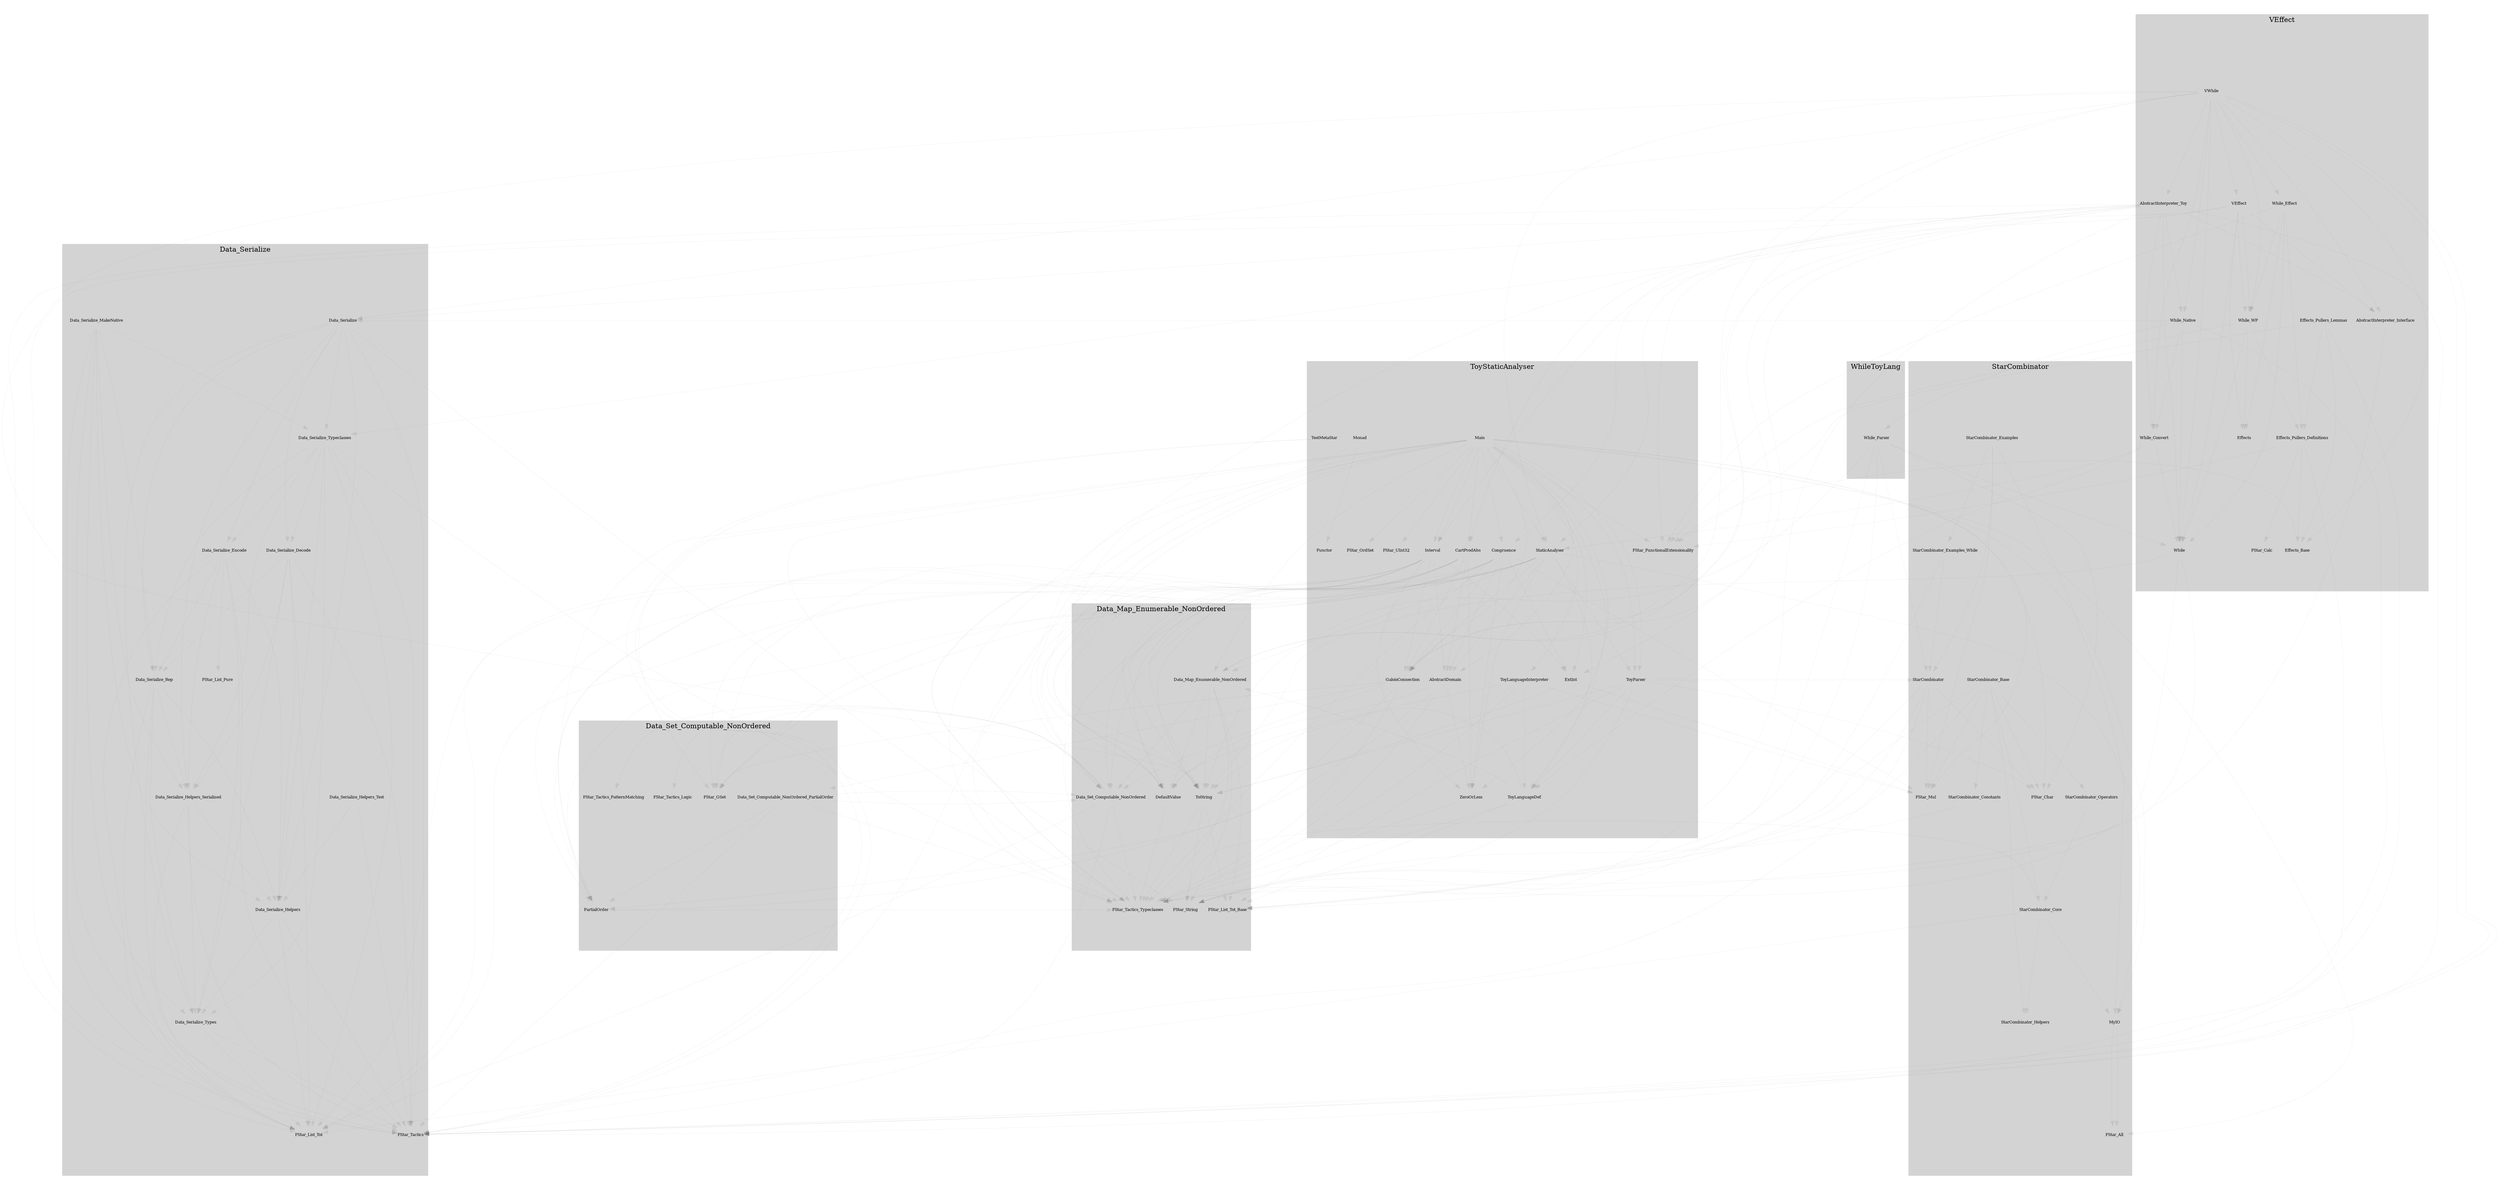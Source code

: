 digraph G {subgraph cluster_Data_Map_Enumerable_NonOrdered {
   style=filled;
   color=lightgrey;
   label="Data_Map_Enumerable_NonOrdered";
      node [shape=none, margin=0, fontsize=8] Data_Map_Enumerable_NonOrdered -> Data_Set_Computable_NonOrdered[color="#00000011",penwidth=0.5];
   node [shape=none, margin=0, fontsize=8] Data_Map_Enumerable_NonOrdered -> FStar_String[color="#00000011",penwidth=0.5];
   node [shape=none, margin=0, fontsize=8] Data_Map_Enumerable_NonOrdered -> ToString[color="#00000011",penwidth=0.5];
   node [shape=none, margin=0, fontsize=8] Data_Map_Enumerable_NonOrdered -> FStar_Tactics_Typeclasses[color="#00000011",penwidth=0.5];
   node [shape=none, margin=0, fontsize=8] Data_Map_Enumerable_NonOrdered -> DefaultValue[color="#00000011",penwidth=0.5];
   node [shape=none, margin=0, fontsize=8] Data_Map_Enumerable_NonOrdered -> FStar_List_Tot_Base[color="#00000011",penwidth=0.5];
}


subgraph cluster_Data_Serialize {
   style=filled;
   color=lightgrey;
   label="Data_Serialize";
      node [shape=none, margin=0, fontsize=8] Data_Serialize_Decode -> FStar_Tactics[color="#00000011",penwidth=0.5];
   node [shape=none, margin=0, fontsize=8] Data_Serialize_Decode -> FStar_List_Tot[color="#00000011",penwidth=0.5];
   node [shape=none, margin=0, fontsize=8] Data_Serialize_Decode -> Data_Serialize_Helpers[color="#00000011",penwidth=0.5];
   node [shape=none, margin=0, fontsize=8] Data_Serialize_Decode -> Data_Serialize_Helpers_Serialized[color="#00000011",penwidth=0.5];
   node [shape=none, margin=0, fontsize=8] Data_Serialize_Decode -> Data_Serialize_Types[color="#00000011",penwidth=0.5];
   node [shape=none, margin=0, fontsize=8] Data_Serialize_Decode -> Data_Serialize_Rep[color="#00000011",penwidth=0.5];
   node [shape=none, margin=0, fontsize=8] Data_Serialize_Encode -> FStar_Tactics[color="#00000011",penwidth=0.5];
   node [shape=none, margin=0, fontsize=8] Data_Serialize_Encode -> FStar_List_Tot[color="#00000011",penwidth=0.5];
   node [shape=none, margin=0, fontsize=8] Data_Serialize_Encode -> FStar_List_Pure[color="#00000011",penwidth=0.5];
   node [shape=none, margin=0, fontsize=8] Data_Serialize_Encode -> Data_Serialize_Helpers[color="#00000011",penwidth=0.5];
   node [shape=none, margin=0, fontsize=8] Data_Serialize_Encode -> Data_Serialize_Helpers_Serialized[color="#00000011",penwidth=0.5];
   node [shape=none, margin=0, fontsize=8] Data_Serialize_Encode -> Data_Serialize_Types[color="#00000011",penwidth=0.5];
   node [shape=none, margin=0, fontsize=8] Data_Serialize_Encode -> Data_Serialize_Rep[color="#00000011",penwidth=0.5];
   node [shape=none, margin=0, fontsize=8] Data_Serialize -> FStar_Tactics[color="#00000011",penwidth=0.5];
   node [shape=none, margin=0, fontsize=8] Data_Serialize -> FStar_Tactics_Typeclasses[color="#00000011",penwidth=0.5];
   node [shape=none, margin=0, fontsize=8] Data_Serialize -> Data_Serialize_Types[color="#00000011",penwidth=0.5];
   node [shape=none, margin=0, fontsize=8] Data_Serialize -> Data_Serialize_Encode[color="#00000011",penwidth=0.5];
   node [shape=none, margin=0, fontsize=8] Data_Serialize -> Data_Serialize_Decode[color="#00000011",penwidth=0.5];
   node [shape=none, margin=0, fontsize=8] Data_Serialize -> Data_Serialize_Helpers[color="#00000011",penwidth=0.5];
   node [shape=none, margin=0, fontsize=8] Data_Serialize -> Data_Serialize_Helpers_Serialized[color="#00000011",penwidth=0.5];
   node [shape=none, margin=0, fontsize=8] Data_Serialize -> Data_Serialize_Typeclasses[color="#00000011",penwidth=0.5];
   node [shape=none, margin=0, fontsize=8] Data_Serialize -> Data_Serialize_Rep[color="#00000011",penwidth=0.5];
   node [shape=none, margin=0, fontsize=8] Data_Serialize_Helpers -> FStar_Tactics[color="#00000011",penwidth=0.5];
   node [shape=none, margin=0, fontsize=8] Data_Serialize_Helpers -> FStar_List_Tot[color="#00000011",penwidth=0.5];
   node [shape=none, margin=0, fontsize=8] Data_Serialize_Helpers -> Data_Serialize_Types[color="#00000011",penwidth=0.5];
   node [shape=none, margin=0, fontsize=8] Data_Serialize_Helpers_Serialized -> Data_Serialize_Types[color="#00000011",penwidth=0.5];
   node [shape=none, margin=0, fontsize=8] Data_Serialize_Helpers_Serialized -> Data_Serialize_Helpers[color="#00000011",penwidth=0.5];
   node [shape=none, margin=0, fontsize=8] Data_Serialize_Helpers_Serialized -> FStar_Tactics[color="#00000011",penwidth=0.5];
   node [shape=none, margin=0, fontsize=8] Data_Serialize_Helpers_Serialized -> FStar_List_Tot[color="#00000011",penwidth=0.5];
   node [shape=none, margin=0, fontsize=8] Data_Serialize_Helpers_Test -> Data_Serialize_Helpers[color="#00000011",penwidth=0.5];
   node [shape=none, margin=0, fontsize=8] Data_Serialize_Helpers_Test -> FStar_Tactics[color="#00000011",penwidth=0.5];
   node [shape=none, margin=0, fontsize=8] Data_Serialize_Rep -> Data_Serialize_Helpers[color="#00000011",penwidth=0.5];
   node [shape=none, margin=0, fontsize=8] Data_Serialize_Rep -> Data_Serialize_Helpers_Serialized[color="#00000011",penwidth=0.5];
   node [shape=none, margin=0, fontsize=8] Data_Serialize_Rep -> Data_Serialize_Types[color="#00000011",penwidth=0.5];
   node [shape=none, margin=0, fontsize=8] Data_Serialize_Rep -> FStar_Tactics[color="#00000011",penwidth=0.5];
   node [shape=none, margin=0, fontsize=8] Data_Serialize_Rep -> FStar_List_Tot[color="#00000011",penwidth=0.5];
   node [shape=none, margin=0, fontsize=8] Data_Serialize_MakeNative -> FStar_Tactics[color="#00000011",penwidth=0.5];
   node [shape=none, margin=0, fontsize=8] Data_Serialize_MakeNative -> FStar_List_Tot[color="#00000011",penwidth=0.5];
   node [shape=none, margin=0, fontsize=8] Data_Serialize_MakeNative -> Data_Serialize_Helpers[color="#00000011",penwidth=0.5];
   node [shape=none, margin=0, fontsize=8] Data_Serialize_MakeNative -> Data_Serialize_Helpers_Serialized[color="#00000011",penwidth=0.5];
   node [shape=none, margin=0, fontsize=8] Data_Serialize_MakeNative -> Data_Serialize_Types[color="#00000011",penwidth=0.5];
   node [shape=none, margin=0, fontsize=8] Data_Serialize_MakeNative -> Data_Serialize_Typeclasses[color="#00000011",penwidth=0.5];
   node [shape=none, margin=0, fontsize=8] Data_Serialize_MakeNative -> Data_Serialize_Rep[color="#00000011",penwidth=0.5];
   node [shape=none, margin=0, fontsize=8] Data_Serialize_Typeclasses -> FStar_Tactics[color="#00000011",penwidth=0.5];
   node [shape=none, margin=0, fontsize=8] Data_Serialize_Typeclasses -> FStar_Tactics_Typeclasses[color="#00000011",penwidth=0.5];
   node [shape=none, margin=0, fontsize=8] Data_Serialize_Typeclasses -> Data_Serialize_Types[color="#00000011",penwidth=0.5];
   node [shape=none, margin=0, fontsize=8] Data_Serialize_Typeclasses -> FStar_List_Tot[color="#00000011",penwidth=0.5];
   node [shape=none, margin=0, fontsize=8] Data_Serialize_Typeclasses -> Data_Serialize_Encode[color="#00000011",penwidth=0.5];
   node [shape=none, margin=0, fontsize=8] Data_Serialize_Typeclasses -> Data_Serialize_Decode[color="#00000011",penwidth=0.5];
   node [shape=none, margin=0, fontsize=8] Data_Serialize_Typeclasses -> Data_Serialize_Helpers[color="#00000011",penwidth=0.5];
   node [shape=none, margin=0, fontsize=8] Data_Serialize_Typeclasses -> Data_Serialize_Helpers_Serialized[color="#00000011",penwidth=0.5];
   node [shape=none, margin=0, fontsize=8] Data_Serialize_Typeclasses -> Data_Serialize_Rep[color="#00000011",penwidth=0.5];
   node [shape=none, margin=0, fontsize=8] Data_Serialize_Types -> FStar_Tactics[color="#00000011",penwidth=0.5];
   node [shape=none, margin=0, fontsize=8] Data_Serialize_Types -> FStar_List_Tot[color="#00000011",penwidth=0.5];
}


subgraph cluster_Data_Set_Computable_NonOrdered {
   style=filled;
   color=lightgrey;
   label="Data_Set_Computable_NonOrdered";
      node [shape=none, margin=0, fontsize=8] Data_Set_Computable_NonOrdered -> FStar_GSet[color="#00000011",penwidth=0.5];
   node [shape=none, margin=0, fontsize=8] Data_Set_Computable_NonOrdered -> FStar_Tactics[color="#00000011",penwidth=0.5];
   node [shape=none, margin=0, fontsize=8] Data_Set_Computable_NonOrdered -> FStar_Tactics_Typeclasses[color="#00000011",penwidth=0.5];
   node [shape=none, margin=0, fontsize=8] Data_Set_Computable_NonOrdered -> FStar_List_Tot[color="#00000011",penwidth=0.5];
   node [shape=none, margin=0, fontsize=8] Data_Set_Computable_NonOrdered -> FStar_Tactics_PatternMatching[color="#00000011",penwidth=0.5];
   node [shape=none, margin=0, fontsize=8] Data_Set_Computable_NonOrdered -> FStar_Tactics_Logic[color="#00000011",penwidth=0.5];
   node [shape=none, margin=0, fontsize=8] Data_Set_Computable_NonOrdered_PartialOrder -> Data_Set_Computable_NonOrdered[color="#00000011",penwidth=0.5];
   node [shape=none, margin=0, fontsize=8] Data_Set_Computable_NonOrdered_PartialOrder -> Data_Set_Computable_NonOrdered[color="#00000011",penwidth=0.5];
   node [shape=none, margin=0, fontsize=8] Data_Set_Computable_NonOrdered_PartialOrder -> PartialOrder[color="#00000011",penwidth=0.5];
   node [shape=none, margin=0, fontsize=8] Data_Set_Computable_NonOrdered_PartialOrder -> FStar_Tactics[color="#00000011",penwidth=0.5];
   node [shape=none, margin=0, fontsize=8] Data_Set_Computable_NonOrdered_PartialOrder -> FStar_Tactics_Typeclasses[color="#00000011",penwidth=0.5];
}


subgraph cluster_DefaultValue {
   style=filled;
   color=lightgrey;
   label="DefaultValue";
      node [shape=none, margin=0, fontsize=8] DefaultValue -> FStar_Tactics_Typeclasses[color="#00000011",penwidth=0.5];
}


subgraph cluster_PartialOrder {
   style=filled;
   color=lightgrey;
   label="PartialOrder";
      node [shape=none, margin=0, fontsize=8] PartialOrder -> FStar_Tactics_Typeclasses[color="#00000011",penwidth=0.5];
}


subgraph cluster_StarCombinator {
   style=filled;
   color=lightgrey;
   label="StarCombinator";
      node [shape=none, margin=0, fontsize=8] MyIO -> FStar_All[color="#00000011",penwidth=0.5];
   node [shape=none, margin=0, fontsize=8] StarCombinator_Base -> StarCombinator_Core[color="#00000011",penwidth=0.5];
   node [shape=none, margin=0, fontsize=8] StarCombinator_Base -> StarCombinator_Helpers[color="#00000011",penwidth=0.5];
   node [shape=none, margin=0, fontsize=8] StarCombinator_Base -> StarCombinator_Operators[color="#00000011",penwidth=0.5];
   node [shape=none, margin=0, fontsize=8] StarCombinator_Base -> FStar_String[color="#00000011",penwidth=0.5];
   node [shape=none, margin=0, fontsize=8] StarCombinator_Base -> FStar_Char[color="#00000011",penwidth=0.5];
   node [shape=none, margin=0, fontsize=8] StarCombinator_Base -> StarCombinator_Constants[color="#00000011",penwidth=0.5];
   node [shape=none, margin=0, fontsize=8] StarCombinator_Base -> FStar_List_Tot_Base[color="#00000011",penwidth=0.5];
   node [shape=none, margin=0, fontsize=8] StarCombinator_Base -> FStar_Mul[color="#00000011",penwidth=0.5];
   node [shape=none, margin=0, fontsize=8] StarCombinator_Constants -> FStar_String[color="#00000011",penwidth=0.5];
   node [shape=none, margin=0, fontsize=8] StarCombinator_Core -> FStar_List_Tot[color="#00000011",penwidth=0.5];
   node [shape=none, margin=0, fontsize=8] StarCombinator_Core -> FStar_String[color="#00000011",penwidth=0.5];
   node [shape=none, margin=0, fontsize=8] StarCombinator_Core -> StarCombinator_Helpers[color="#00000011",penwidth=0.5];
   node [shape=none, margin=0, fontsize=8] StarCombinator_Core -> MyIO[color="#00000011",penwidth=0.5];
   node [shape=none, margin=0, fontsize=8] StarCombinator_Examples -> StarCombinator[color="#00000011",penwidth=0.5];
   node [shape=none, margin=0, fontsize=8] StarCombinator_Examples -> MyIO[color="#00000011",penwidth=0.5];
   node [shape=none, margin=0, fontsize=8] StarCombinator_Examples -> FStar_Mul[color="#00000011",penwidth=0.5];
   node [shape=none, margin=0, fontsize=8] StarCombinator_Examples -> StarCombinator_Examples_While[color="#00000011",penwidth=0.5];
   node [shape=none, margin=0, fontsize=8] StarCombinator_Examples_While -> StarCombinator[color="#00000011",penwidth=0.5];
   node [shape=none, margin=0, fontsize=8] StarCombinator_Examples_While -> FStar_List_Tot_Base[color="#00000011",penwidth=0.5];
   node [shape=none, margin=0, fontsize=8] StarCombinator -> FStar_String[color="#00000011",penwidth=0.5];
   node [shape=none, margin=0, fontsize=8] StarCombinator -> FStar_Char[color="#00000011",penwidth=0.5];
   node [shape=none, margin=0, fontsize=8] StarCombinator -> FStar_Mul[color="#00000011",penwidth=0.5];
   node [shape=none, margin=0, fontsize=8] StarCombinator -> FStar_List_Tot_Base[color="#00000011",penwidth=0.5];
   node [shape=none, margin=0, fontsize=8] StarCombinator -> FStar_Tactics[color="#00000011",penwidth=0.5];

   node [shape=none, margin=0, fontsize=8] StarCombinator_Operators -> StarCombinator_Core[color="#00000011",penwidth=0.5];
}


subgraph cluster_ToString {
   style=filled;
   color=lightgrey;
   label="ToString";
      node [shape=none, margin=0, fontsize=8] ToString -> FStar_Tactics_Typeclasses[color="#00000011",penwidth=0.5];
   node [shape=none, margin=0, fontsize=8] ToString -> FStar_String[color="#00000011",penwidth=0.5];
   node [shape=none, margin=0, fontsize=8] ToString -> FStar_List_Tot_Base[color="#00000011",penwidth=0.5];
}


subgraph cluster_ToyStaticAnalyser {
   style=filled;
   color=lightgrey;
   label="ToyStaticAnalyser";
      node [shape=none, margin=0, fontsize=8] AbstractDomain -> PartialOrder[color="#00000011",penwidth=0.5];
   node [shape=none, margin=0, fontsize=8] AbstractDomain -> DefaultValue[color="#00000011",penwidth=0.5];
   node [shape=none, margin=0, fontsize=8] AbstractDomain -> FStar_Tactics_Typeclasses[color="#00000011",penwidth=0.5];
   node [shape=none, margin=0, fontsize=8] AbstractDomain -> ZeroOrLess[color="#00000011",penwidth=0.5];
   node [shape=none, margin=0, fontsize=8] CartProdAbs -> AbstractDomain[color="#00000011",penwidth=0.5];
   node [shape=none, margin=0, fontsize=8] CartProdAbs -> PartialOrder[color="#00000011",penwidth=0.5];
   node [shape=none, margin=0, fontsize=8] CartProdAbs -> FStar_Tactics_Typeclasses[color="#00000011",penwidth=0.5];
   node [shape=none, margin=0, fontsize=8] CartProdAbs -> DefaultValue[color="#00000011",penwidth=0.5];
   node [shape=none, margin=0, fontsize=8] CartProdAbs -> ToString[color="#00000011",penwidth=0.5];
   node [shape=none, margin=0, fontsize=8] CartProdAbs -> ZeroOrLess[color="#00000011",penwidth=0.5];
   node [shape=none, margin=0, fontsize=8] CartProdAbs -> GaloisConnection[color="#00000011",penwidth=0.5];
   node [shape=none, margin=0, fontsize=8] CartProdAbs -> FStar_GSet[color="#00000011",penwidth=0.5];
   node [shape=none, margin=0, fontsize=8] CartProdAbs -> Data_Set_Computable_NonOrdered[color="#00000011",penwidth=0.5];
   node [shape=none, margin=0, fontsize=8] Congruence -> ExtInt[color="#00000011",penwidth=0.5];
   node [shape=none, margin=0, fontsize=8] Congruence -> PartialOrder[color="#00000011",penwidth=0.5];
   node [shape=none, margin=0, fontsize=8] Congruence -> FStar_List_Tot[color="#00000011",penwidth=0.5];
   node [shape=none, margin=0, fontsize=8] Congruence -> FStar_Tactics_Typeclasses[color="#00000011",penwidth=0.5];
   node [shape=none, margin=0, fontsize=8] Congruence -> ToString[color="#00000011",penwidth=0.5];
   node [shape=none, margin=0, fontsize=8] Congruence -> AbstractDomain[color="#00000011",penwidth=0.5];
   node [shape=none, margin=0, fontsize=8] Congruence -> GaloisConnection[color="#00000011",penwidth=0.5];
   node [shape=none, margin=0, fontsize=8] Congruence -> DefaultValue[color="#00000011",penwidth=0.5];
   node [shape=none, margin=0, fontsize=8] Congruence -> ZeroOrLess[color="#00000011",penwidth=0.5];
   node [shape=none, margin=0, fontsize=8] Congruence -> FStar_GSet[color="#00000011",penwidth=0.5];
   node [shape=none, margin=0, fontsize=8] Congruence -> Data_Set_Computable_NonOrdered[color="#00000011",penwidth=0.5];
   node [shape=none, margin=0, fontsize=8] Congruence -> FStar_Mul[color="#00000011",penwidth=0.5];
   node [shape=none, margin=0, fontsize=8] ExtInt -> FStar_Mul[color="#00000011",penwidth=0.5];
   node [shape=none, margin=0, fontsize=8] ExtInt -> ToString[color="#00000011",penwidth=0.5];
   node [shape=none, margin=0, fontsize=8] GaloisConnection -> FStar_Tactics_Typeclasses[color="#00000011",penwidth=0.5];
   node [shape=none, margin=0, fontsize=8] GaloisConnection -> PartialOrder[color="#00000011",penwidth=0.5];
   node [shape=none, margin=0, fontsize=8] GaloisConnection -> Data_Set_Computable_NonOrdered[color="#00000011",penwidth=0.5];
   node [shape=none, margin=0, fontsize=8] GaloisConnection -> FStar_GSet[color="#00000011",penwidth=0.5];
   node [shape=none, margin=0, fontsize=8] GaloisConnection -> Data_Set_Computable_NonOrdered_PartialOrder[color="#00000011",penwidth=0.5];
   node [shape=none, margin=0, fontsize=8] Interval -> ExtInt[color="#00000011",penwidth=0.5];
   node [shape=none, margin=0, fontsize=8] Interval -> PartialOrder[color="#00000011",penwidth=0.5];
   node [shape=none, margin=0, fontsize=8] Interval -> FStar_List_Tot[color="#00000011",penwidth=0.5];
   node [shape=none, margin=0, fontsize=8] Interval -> FStar_Tactics_Typeclasses[color="#00000011",penwidth=0.5];
   node [shape=none, margin=0, fontsize=8] Interval -> ToString[color="#00000011",penwidth=0.5];
   node [shape=none, margin=0, fontsize=8] Interval -> AbstractDomain[color="#00000011",penwidth=0.5];
   node [shape=none, margin=0, fontsize=8] Interval -> GaloisConnection[color="#00000011",penwidth=0.5];
   node [shape=none, margin=0, fontsize=8] Interval -> DefaultValue[color="#00000011",penwidth=0.5];
   node [shape=none, margin=0, fontsize=8] Interval -> ZeroOrLess[color="#00000011",penwidth=0.5];
   node [shape=none, margin=0, fontsize=8] Interval -> FStar_GSet[color="#00000011",penwidth=0.5];
   node [shape=none, margin=0, fontsize=8] Interval -> Data_Set_Computable_NonOrdered[color="#00000011",penwidth=0.5];
   node [shape=none, margin=0, fontsize=8] Main -> FStar_FunctionalExtensionality[color="#00000011",penwidth=0.5];
   node [shape=none, margin=0, fontsize=8] Main -> FStar_GSet[color="#00000011",penwidth=0.5];
   node [shape=none, margin=0, fontsize=8] Main -> Data_Set_Computable_NonOrdered[color="#00000011",penwidth=0.5];
   node [shape=none, margin=0, fontsize=8] Main -> Interval[color="#00000011",penwidth=0.5];
   node [shape=none, margin=0, fontsize=8] Main -> FStar_Tactics[color="#00000011",penwidth=0.5];
   node [shape=none, margin=0, fontsize=8] Main -> FStar_Tactics_Typeclasses[color="#00000011",penwidth=0.5];
   node [shape=none, margin=0, fontsize=8] Main -> ExtInt[color="#00000011",penwidth=0.5];
   node [shape=none, margin=0, fontsize=8] Main -> FStar_Mul[color="#00000011",penwidth=0.5];
   node [shape=none, margin=0, fontsize=8] Main -> PartialOrder[color="#00000011",penwidth=0.5];
   node [shape=none, margin=0, fontsize=8] Main -> GaloisConnection[color="#00000011",penwidth=0.5];
   node [shape=none, margin=0, fontsize=8] Main -> DefaultValue[color="#00000011",penwidth=0.5];
   node [shape=none, margin=0, fontsize=8] Main -> ToyLanguageDef[color="#00000011",penwidth=0.5];
   node [shape=none, margin=0, fontsize=8] Main -> ToyLanguageInterpreter[color="#00000011",penwidth=0.5];
   node [shape=none, margin=0, fontsize=8] Main -> ToString[color="#00000011",penwidth=0.5];
   node [shape=none, margin=0, fontsize=8] Main -> Data_Map_Enumerable_NonOrdered[color="#00000011",penwidth=0.5];
   node [shape=none, margin=0, fontsize=8] Main -> AbstractDomain[color="#00000011",penwidth=0.5];
   node [shape=none, margin=0, fontsize=8] Main -> ZeroOrLess[color="#00000011",penwidth=0.5];
   node [shape=none, margin=0, fontsize=8] Main -> StaticAnalyser[color="#00000011",penwidth=0.5];
   node [shape=none, margin=0, fontsize=8] Main -> Congruence[color="#00000011",penwidth=0.5];
   node [shape=none, margin=0, fontsize=8] Main -> Interval[color="#00000011",penwidth=0.5];
   node [shape=none, margin=0, fontsize=8] Main -> CartProdAbs[color="#00000011",penwidth=0.5];
   node [shape=none, margin=0, fontsize=8] Main -> ToyParser[color="#00000011",penwidth=0.5];
   node [shape=none, margin=0, fontsize=8] Main -> FStar_OrdSet[color="#00000011",penwidth=0.5];
   node [shape=none, margin=0, fontsize=8] Main -> MyIO[color="#00000011",penwidth=0.5];
   node [shape=none, margin=0, fontsize=8] Main -> FStar_String[color="#00000011",penwidth=0.5];
   node [shape=none, margin=0, fontsize=8] Main -> FStar_Char[color="#00000011",penwidth=0.5];
   node [shape=none, margin=0, fontsize=8] Main -> FStar_UInt32[color="#00000011",penwidth=0.5];
   node [shape=none, margin=0, fontsize=8] Main -> ToyParser[color="#00000011",penwidth=0.5];
   node [shape=none, margin=0, fontsize=8] Main -> FStar_All[color="#00000011",penwidth=0.5];
   node [shape=none, margin=0, fontsize=8] Monad -> FStar_Tactics_Typeclasses[color="#00000011",penwidth=0.5];
   node [shape=none, margin=0, fontsize=8] Monad -> Functor[color="#00000011",penwidth=0.5];
   node [shape=none, margin=0, fontsize=8] MyIO -> FStar_All[color="#00000011",penwidth=0.5];
   node [shape=none, margin=0, fontsize=8] StaticAnalyser -> FStar_GSet[color="#00000011",penwidth=0.5];
   node [shape=none, margin=0, fontsize=8] StaticAnalyser -> Data_Set_Computable_NonOrdered[color="#00000011",penwidth=0.5];
   node [shape=none, margin=0, fontsize=8] StaticAnalyser -> FStar_Tactics_Typeclasses[color="#00000011",penwidth=0.5];
   node [shape=none, margin=0, fontsize=8] StaticAnalyser -> GaloisConnection[color="#00000011",penwidth=0.5];
   node [shape=none, margin=0, fontsize=8] StaticAnalyser -> ToyLanguageDef[color="#00000011",penwidth=0.5];
   node [shape=none, margin=0, fontsize=8] StaticAnalyser -> Data_Map_Enumerable_NonOrdered[color="#00000011",penwidth=0.5];
   node [shape=none, margin=0, fontsize=8] StaticAnalyser -> AbstractDomain[color="#00000011",penwidth=0.5];
   node [shape=none, margin=0, fontsize=8] StaticAnalyser -> ZeroOrLess[color="#00000011",penwidth=0.5];
   node [shape=none, margin=0, fontsize=8] StaticAnalyser -> PartialOrder[color="#00000011",penwidth=0.5];
   node [shape=none, margin=0, fontsize=8] StaticAnalyser -> ToyParser[color="#00000011",penwidth=0.5];
   node [shape=none, margin=0, fontsize=8] StaticAnalyser -> FStar_List_Tot[color="#00000011",penwidth=0.5];
   node [shape=none, margin=0, fontsize=8] StaticAnalyser -> ToString[color="#00000011",penwidth=0.5];
   node [shape=none, margin=0, fontsize=8] StaticAnalyser -> MyIO[color="#00000011",penwidth=0.5];
   node [shape=none, margin=0, fontsize=8] TestMetaStar -> FStar_Tactics[color="#00000011",penwidth=0.5];
   node [shape=none, margin=0, fontsize=8] TestMetaStar -> FStar_Tactics[color="#00000011",penwidth=0.5];
   node [shape=none, margin=0, fontsize=8] ToyLanguageDef -> FStar_Tactics_Typeclasses[color="#00000011",penwidth=0.5];
   node [shape=none, margin=0, fontsize=8] ToyLanguageDef -> ToString[color="#00000011",penwidth=0.5];
   node [shape=none, margin=0, fontsize=8] ToyLanguageDef -> Data_Map_Enumerable_NonOrdered[color="#00000011",penwidth=0.5];
   node [shape=none, margin=0, fontsize=8] ToyLanguageDef -> FStar_List_Tot_Base[color="#00000011",penwidth=0.5];
   node [shape=none, margin=0, fontsize=8] ToyLanguageInterpreter -> ToyLanguageDef[color="#00000011",penwidth=0.5];
   node [shape=none, margin=0, fontsize=8] ToyLanguageInterpreter -> DefaultValue[color="#00000011",penwidth=0.5];
   node [shape=none, margin=0, fontsize=8] ToyLanguageInterpreter -> FStar_Mul[color="#00000011",penwidth=0.5];
   node [shape=none, margin=0, fontsize=8] ToyLanguageInterpreter -> FStar_Tactics_Typeclasses[color="#00000011",penwidth=0.5];
   node [shape=none, margin=0, fontsize=8] ToyParser -> FStar_String[color="#00000011",penwidth=0.5];
   node [shape=none, margin=0, fontsize=8] ToyParser -> FStar_Char[color="#00000011",penwidth=0.5];
   node [shape=none, margin=0, fontsize=8] ToyParser -> FStar_List_Tot_Base[color="#00000011",penwidth=0.5];
   node [shape=none, margin=0, fontsize=8] ToyParser -> ToyLanguageDef[color="#00000011",penwidth=0.5];
   node [shape=none, margin=0, fontsize=8] ToyParser -> StarCombinator[color="#00000011",penwidth=0.5];
   node [shape=none, margin=0, fontsize=8] ToyParser -> ToString[color="#00000011",penwidth=0.5];
   node [shape=none, margin=0, fontsize=8] ZeroOrLess -> FStar_Tactics_Typeclasses[color="#00000011",penwidth=0.5];
}


subgraph cluster_VEffect {
   style=filled;
   color=lightgrey;
   label="VEffect";
      node [shape=none, margin=0, fontsize=8] AbstractInterpreter_Interface -> FStar_Tactics_Typeclasses[color="#00000011",penwidth=0.5];
   node [shape=none, margin=0, fontsize=8] AbstractInterpreter_Toy -> AbstractInterpreter_Interface[color="#00000011",penwidth=0.5];
   node [shape=none, margin=0, fontsize=8] AbstractInterpreter_Toy -> StaticAnalyser[color="#00000011",penwidth=0.5];
   node [shape=none, margin=0, fontsize=8] AbstractInterpreter_Toy -> While[color="#00000011",penwidth=0.5];
   node [shape=none, margin=0, fontsize=8] AbstractInterpreter_Toy -> While_Convert[color="#00000011",penwidth=0.5];
   node [shape=none, margin=0, fontsize=8] AbstractInterpreter_Toy -> While_Native[color="#00000011",penwidth=0.5];
   node [shape=none, margin=0, fontsize=8] AbstractInterpreter_Toy -> Interval[color="#00000011",penwidth=0.5];
   node [shape=none, margin=0, fontsize=8] AbstractInterpreter_Toy -> Congruence[color="#00000011",penwidth=0.5];
   node [shape=none, margin=0, fontsize=8] AbstractInterpreter_Toy -> Data_Map_Enumerable_NonOrdered[color="#00000011",penwidth=0.5];
   node [shape=none, margin=0, fontsize=8] AbstractInterpreter_Toy -> FStar_List_Tot[color="#00000011",penwidth=0.5];
   node [shape=none, margin=0, fontsize=8] AbstractInterpreter_Toy -> GaloisConnection[color="#00000011",penwidth=0.5];
   node [shape=none, margin=0, fontsize=8] AbstractInterpreter_Toy -> FStar_Tactics_Typeclasses[color="#00000011",penwidth=0.5];
   node [shape=none, margin=0, fontsize=8] AbstractInterpreter_Toy -> CartProdAbs[color="#00000011",penwidth=0.5];
   node [shape=none, margin=0, fontsize=8] AbstractInterpreter_Toy -> Data_Serialize[color="#00000011",penwidth=0.5];
   node [shape=none, margin=0, fontsize=8] AbstractInterpreter_Toy -> Data_Serialize_Typeclasses[color="#00000011",penwidth=0.5];
   node [shape=none, margin=0, fontsize=8] AbstractInterpreter_Toy -> DefaultValue[color="#00000011",penwidth=0.5];
   node [shape=none, margin=0, fontsize=8] AbstractInterpreter_Toy -> ExtInt[color="#00000011",penwidth=0.5];
   node [shape=none, margin=0, fontsize=8] AbstractInterpreter_Toy -> FStar_Tactics[color="#00000011",penwidth=0.5];
   node [shape=none, margin=0, fontsize=8] Effects_Base -> FStar_FunctionalExtensionality[color="#00000011",penwidth=0.5];

   node [shape=none, margin=0, fontsize=8] Effects_Pullers_Definitions -> Effects_Base[color="#00000011",penwidth=0.5];
   node [shape=none, margin=0, fontsize=8] Effects_Pullers_Definitions -> FStar_Tactics[color="#00000011",penwidth=0.5];
   node [shape=none, margin=0, fontsize=8] Effects_Pullers_Definitions -> FStar_Calc[color="#00000011",penwidth=0.5];
   node [shape=none, margin=0, fontsize=8] Effects_Pullers_Definitions -> FStar_FunctionalExtensionality[color="#00000011",penwidth=0.5];
   node [shape=none, margin=0, fontsize=8] Effects_Pullers_Lemmas -> FStar_Tactics[color="#00000011",penwidth=0.5];
   node [shape=none, margin=0, fontsize=8] Effects_Pullers_Lemmas -> Effects_Base[color="#00000011",penwidth=0.5];
   node [shape=none, margin=0, fontsize=8] Effects_Pullers_Lemmas -> Effects_Pullers_Definitions[color="#00000011",penwidth=0.5];
   node [shape=none, margin=0, fontsize=8] Effects_Pullers_Lemmas -> FStar_FunctionalExtensionality[color="#00000011",penwidth=0.5];

   node [shape=none, margin=0, fontsize=8] VEffect -> Effects[color="#00000011",penwidth=0.5];
   node [shape=none, margin=0, fontsize=8] VEffect -> AbstractInterpreter_Interface[color="#00000011",penwidth=0.5];
   node [shape=none, margin=0, fontsize=8] VEffect -> While[color="#00000011",penwidth=0.5];
   node [shape=none, margin=0, fontsize=8] VEffect -> While_WP[color="#00000011",penwidth=0.5];
   node [shape=none, margin=0, fontsize=8] VEffect -> FStar_FunctionalExtensionality[color="#00000011",penwidth=0.5];
   node [shape=none, margin=0, fontsize=8] VEffect -> FStar_Tactics[color="#00000011",penwidth=0.5];
   node [shape=none, margin=0, fontsize=8] VEffect -> While_WP[color="#00000011",penwidth=0.5];
   node [shape=none, margin=0, fontsize=8] While_Effect -> While[color="#00000011",penwidth=0.5];
   node [shape=none, margin=0, fontsize=8] While_Effect -> While_WP[color="#00000011",penwidth=0.5];
   node [shape=none, margin=0, fontsize=8] While_Effect -> Effects[color="#00000011",penwidth=0.5];
   node [shape=none, margin=0, fontsize=8] While_Effect -> FStar_FunctionalExtensionality[color="#00000011",penwidth=0.5];
   node [shape=none, margin=0, fontsize=8] While_Effect -> Effects_Pullers_Definitions[color="#00000011",penwidth=0.5];
   node [shape=none, margin=0, fontsize=8] While_WP -> While[color="#00000011",penwidth=0.5];
   node [shape=none, margin=0, fontsize=8] While_WP -> Effects[color="#00000011",penwidth=0.5];
   node [shape=none, margin=0, fontsize=8] While_WP -> FStar_FunctionalExtensionality[color="#00000011",penwidth=0.5];
   node [shape=none, margin=0, fontsize=8] While_WP -> Effects_Pullers_Definitions[color="#00000011",penwidth=0.5];
   node [shape=none, margin=0, fontsize=8] VWhile -> While[color="#00000011",penwidth=0.5];
   node [shape=none, margin=0, fontsize=8] VWhile -> While_Convert[color="#00000011",penwidth=0.5];
   node [shape=none, margin=0, fontsize=8] VWhile -> StaticAnalyser[color="#00000011",penwidth=0.5];
   node [shape=none, margin=0, fontsize=8] VWhile -> While_Native[color="#00000011",penwidth=0.5];
   node [shape=none, margin=0, fontsize=8] VWhile -> FStar_Tactics [color="#00000011",penwidth=0.5];
   node [shape=none, margin=0, fontsize=8] VWhile -> VEffect[color="#00000011",penwidth=0.5];
   node [shape=none, margin=0, fontsize=8] VWhile -> Effects_Base[color="#00000011",penwidth=0.5];
   node [shape=none, margin=0, fontsize=8] VWhile -> While_WP[color="#00000011",penwidth=0.5];
   node [shape=none, margin=0, fontsize=8] VWhile -> While_Effect[color="#00000011",penwidth=0.5];
   node [shape=none, margin=0, fontsize=8] VWhile -> AbstractInterpreter_Interface[color="#00000011",penwidth=0.5];
   node [shape=none, margin=0, fontsize=8] VWhile -> AbstractInterpreter_Toy[color="#00000011",penwidth=0.5];
   node [shape=none, margin=0, fontsize=8] VWhile -> Data_Map_Enumerable_NonOrdered[color="#00000011",penwidth=0.5];
   node [shape=none, margin=0, fontsize=8] VWhile -> ToString[color="#00000011",penwidth=0.5];
   node [shape=none, margin=0, fontsize=8] VWhile -> GaloisConnection[color="#00000011",penwidth=0.5];
   node [shape=none, margin=0, fontsize=8] VWhile -> Data_Serialize[color="#00000011",penwidth=0.5];
   node [shape=none, margin=0, fontsize=8] VWhile -> FStar_Tactics[color="#00000011",penwidth=0.5];
}


subgraph cluster_WhileToyLang {
   style=filled;
   color=lightgrey;
   label="WhileToyLang";
      node [shape=none, margin=0, fontsize=8] While -> FStar_Tactics_Typeclasses[color="#00000011",penwidth=0.5];
   node [shape=none, margin=0, fontsize=8] While -> ToString[color="#00000011",penwidth=0.5];
   node [shape=none, margin=0, fontsize=8] While -> FStar_List_Tot_Base[color="#00000011",penwidth=0.5];
   node [shape=none, margin=0, fontsize=8] While_Parser -> FStar_String[color="#00000011",penwidth=0.5];
   node [shape=none, margin=0, fontsize=8] While_Parser -> FStar_Char[color="#00000011",penwidth=0.5];
   node [shape=none, margin=0, fontsize=8] While_Parser -> FStar_List_Tot_Base[color="#00000011",penwidth=0.5];
   node [shape=none, margin=0, fontsize=8] While_Parser -> While[color="#00000011",penwidth=0.5];
   node [shape=none, margin=0, fontsize=8] While_Parser -> ToString[color="#00000011",penwidth=0.5];
   node [shape=none, margin=0, fontsize=8] While_Parser -> StarCombinator[color="#00000011",penwidth=0.5];
   node [shape=none, margin=0, fontsize=8] While_Convert -> While[color="#00000011",penwidth=0.5];
   node [shape=none, margin=0, fontsize=8] While_Convert -> ToyLanguageDef[color="#00000011",penwidth=0.5];
   node [shape=none, margin=0, fontsize=8] While_Convert -> StaticAnalyser[color="#00000011",penwidth=0.5];
   node [shape=none, margin=0, fontsize=8] While_Native -> While[color="#00000011",penwidth=0.5];
   node [shape=none, margin=0, fontsize=8] While_Native -> While_Parser[color="#00000011",penwidth=0.5];
   node [shape=none, margin=0, fontsize=8] While_Native -> While_Convert[color="#00000011",penwidth=0.5];
   node [shape=none, margin=0, fontsize=8] While_Native -> Data_Serialize[color="#00000011",penwidth=0.5];
   node [shape=none, margin=0, fontsize=8] While_Native -> FStar_Tactics[color="#00000011",penwidth=0.5];
}
ratio=0.5;
}
